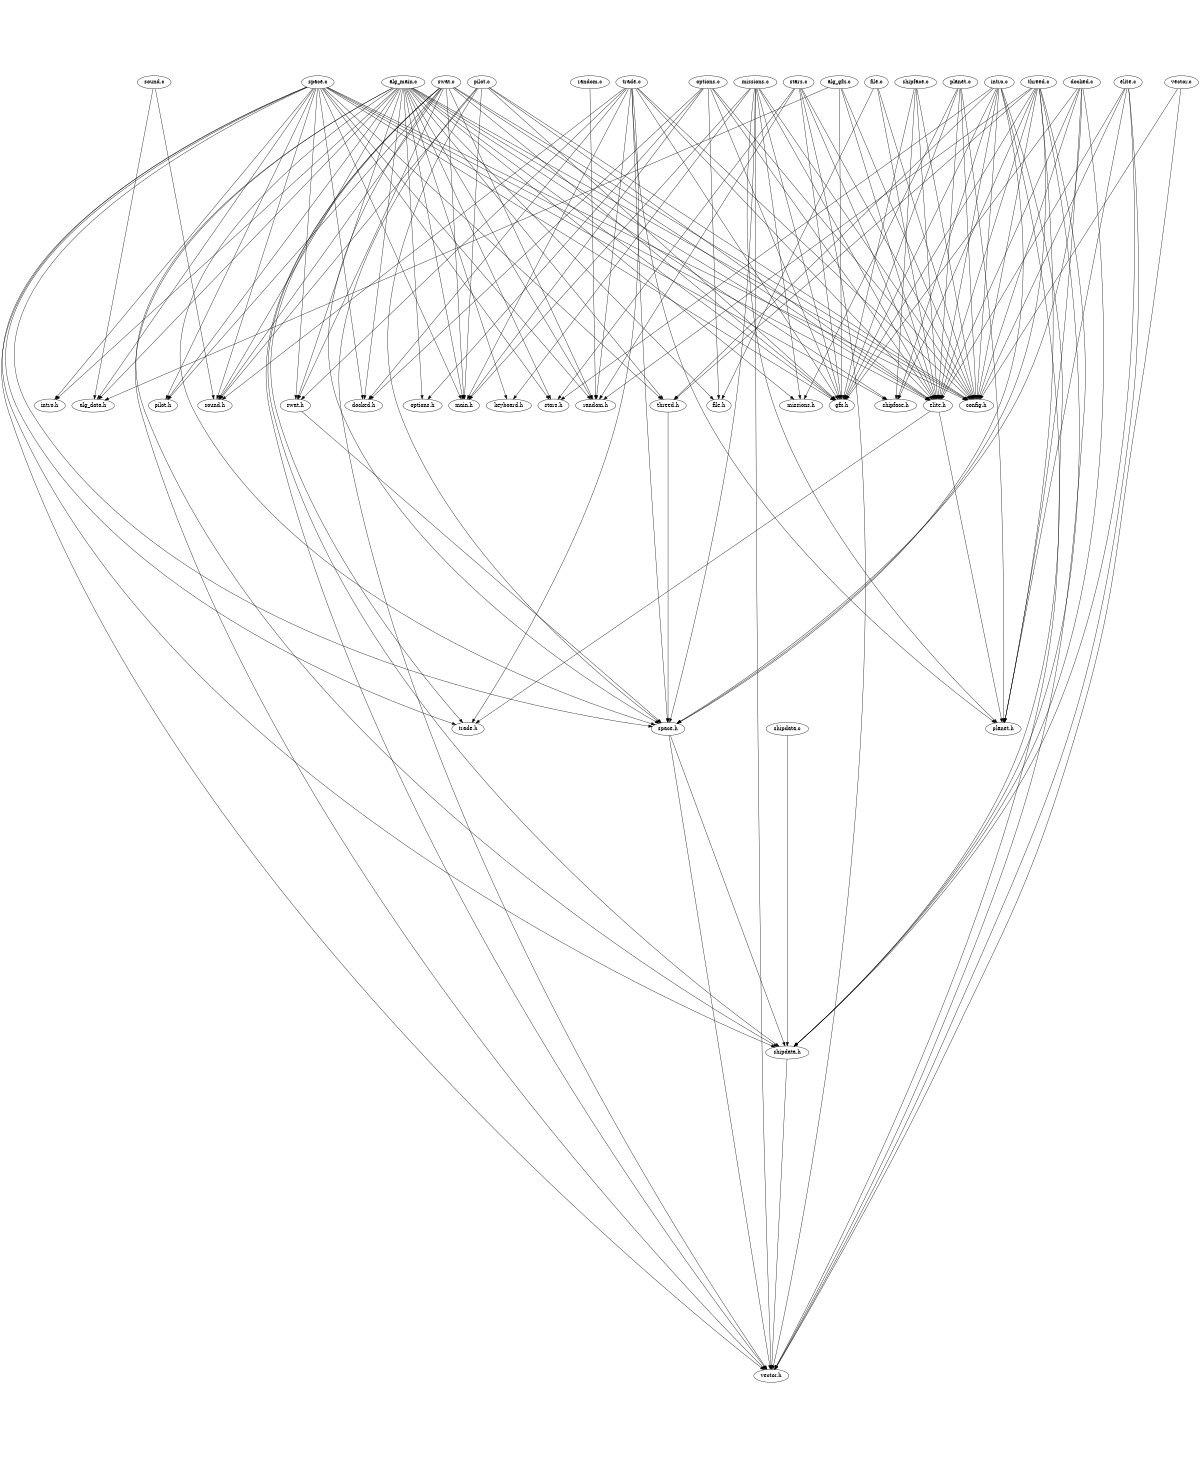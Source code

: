 digraph "source tree" {
    overlap=scale;
    size="8,10";
    ratio="fill";
    fontsize="16";
    fontname="Helvetica";
	clusterrank="local";
	"elite.c" -> "vector.h"
	"shipdata.h" -> "vector.h"
	"missions.c" -> "keyboard.h"
	"missions.c" -> "space.h"
	"intro.c" -> "shipdata.h"
	"space.h" -> "shipdata.h"
	"threed.c" -> "shipdata.h"
	"threed.c" -> "random.h"
	"options.c" -> "file.h"
	"swat.c" -> "random.h"
	"missions.c" -> "vector.h"
	"trade.c" -> "swat.h"
	"threed.c" -> "vector.h"
	"alg_main.c" -> "file.h"
	"docked.c" -> "elite.h"
	"docked.c" -> "gfx.h"
	"alg_main.c" -> "pilot.h"
	"threed.c" -> "threed.h"
	"random.c" -> "random.h"
	"elite.h" -> "trade.h"
	"options.c" -> "gfx.h"
	"planet.c" -> "config.h"
	"shipface.c" -> "elite.h"
	"trade.c" -> "docked.h"
	"alg_main.c" -> "intro.h"
	"trade.c" -> "planet.h"
	"alg_main.c" -> "gfx.h"
	"stars.c" -> "random.h"
	"stars.c" -> "vector.h"
	"alg_main.c" -> "swat.h"
	"file.c" -> "config.h"
	"alg_gfx.c" -> "alg_data.h"
	"threed.h" -> "space.h"
	"space.c" -> "shipface.h"
	"space.c" -> "threed.h"
	"elite.c" -> "config.h"
	"missions.c" -> "gfx.h"
	"alg_main.c" -> "random.h"
	"trade.c" -> "sound.h"
	"docked.c" -> "space.h"
	"missions.c" -> "planet.h"
	"alg_main.c" -> "alg_data.h"
	"swat.h" -> "space.h"
	"space.c" -> "gfx.h"
	"alg_gfx.c" -> "config.h"
	"swat.c" -> "pilot.h"
	"elite.c" -> "planet.h"
	"options.c" -> "main.h"
	"alg_main.c" -> "docked.h"
	"alg_main.c" -> "threed.h"
	"alg_main.c" -> "main.h"
	"pilot.c" -> "gfx.h"
	"alg_main.c" -> "vector.h"
	"planet.c" -> "elite.h"
	"sound.c" -> "alg_data.h"
	"pilot.c" -> "config.h"
	"threed.c" -> "config.h"
	"planet.c" -> "missions.h"
	"trade.c" -> "random.h"
	"swat.c" -> "vector.h"
	"intro.c" -> "space.h"
	"alg_gfx.c" -> "gfx.h"
	"docked.c" -> "config.h"
	"pilot.c" -> "main.h"
	"threed.c" -> "space.h"
	"space.c" -> "stars.h"
	"swat.c" -> "swat.h"
	"alg_main.c" -> "shipface.h"
	"vector.c" -> "vector.h"
	"trade.c" -> "elite.h"
	"shipface.c" -> "gfx.h"
	"space.c" -> "main.h"
	"alg_main.c" -> "missions.h"
	"planet.c" -> "planet.h"
	"trade.c" -> "space.h"
	"trade.c" -> "trade.h"
	"alg_main.c" -> "sound.h"
	"threed.c" -> "gfx.h"
	"pilot.c" -> "space.h"
	"alg_main.c" -> "space.h"
	"shipface.c" -> "config.h"
	"space.c" -> "elite.h"
	"sound.c" -> "sound.h"
	"elite.h" -> "planet.h"
	"threed.c" -> "shipface.h"
	"swat.c" -> "sound.h"
	"stars.c" -> "config.h"
	"intro.c" -> "gfx.h"
	"shipdata.c" -> "shipdata.h"
	"space.c" -> "trade.h"
	"space.c" -> "random.h"
	"space.h" -> "vector.h"
	"intro.c" -> "vector.h"
	"swat.c" -> "gfx.h"
	"space.c" -> "swat.h"
	"alg_gfx.c" -> "elite.h"
	"options.c" -> "docked.h"
	"pilot.c" -> "elite.h"
	"alg_main.c" -> "stars.h"
	"space.c" -> "alg_data.h"
	"stars.c" -> "stars.h"
	"space.c" -> "pilot.h"
	"swat.c" -> "shipdata.h"
	"space.c" -> "intro.h"
	"alg_main.c" -> "shipdata.h"
	"alg_main.c" -> "options.h"
	"swat.c" -> "elite.h"
	"docked.c" -> "planet.h"
	"file.c" -> "file.h"
	"stars.c" -> "gfx.h"
	"stars.c" -> "elite.h"
	"missions.c" -> "elite.h"
	"options.c" -> "config.h"
	"swat.c" -> "main.h"
	"missions.c" -> "config.h"
	"space.c" -> "space.h"
	"trade.c" -> "config.h"
	"docked.c" -> "shipdata.h"
	"swat.c" -> "trade.h"
	"intro.c" -> "threed.h"
	"intro.c" -> "stars.h"
	"alg_main.c" -> "config.h"
	"threed.c" -> "planet.h"
	"pilot.c" -> "vector.h"
	"trade.c" -> "main.h"
	"swat.c" -> "space.h"
	"missions.c" -> "missions.h"
	"intro.c" -> "config.h"
	"space.c" -> "docked.h"
	"threed.c" -> "elite.h"
	"elite.c" -> "elite.h"
	"options.c" -> "options.h"
	"intro.c" -> "shipface.h"
	"vector.c" -> "config.h"
	"alg_main.c" -> "keyboard.h"
	"alg_main.c" -> "elite.h"
	"intro.c" -> "elite.h"
	"space.c" -> "config.h"
	"file.c" -> "elite.h"
	"missions.c" -> "main.h"
	"shipface.c" -> "shipface.h"
	"space.c" -> "vector.h"
	"swat.c" -> "config.h"
	"space.c" -> "shipdata.h"
	"pilot.c" -> "sound.h"
	"planet.c" -> "gfx.h"
	"options.c" -> "elite.h"
	"trade.c" -> "gfx.h"
	"space.c" -> "sound.h"
	"elite.c" -> "shipdata.h"
}

